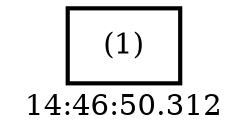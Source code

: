 digraph  g{ graph[label = "14:46:50.312"]
node [shape=rectangle, color=black, fontcolor=black, style=bold] edge [color=black] 0 [label="(1)"] ; 
}

